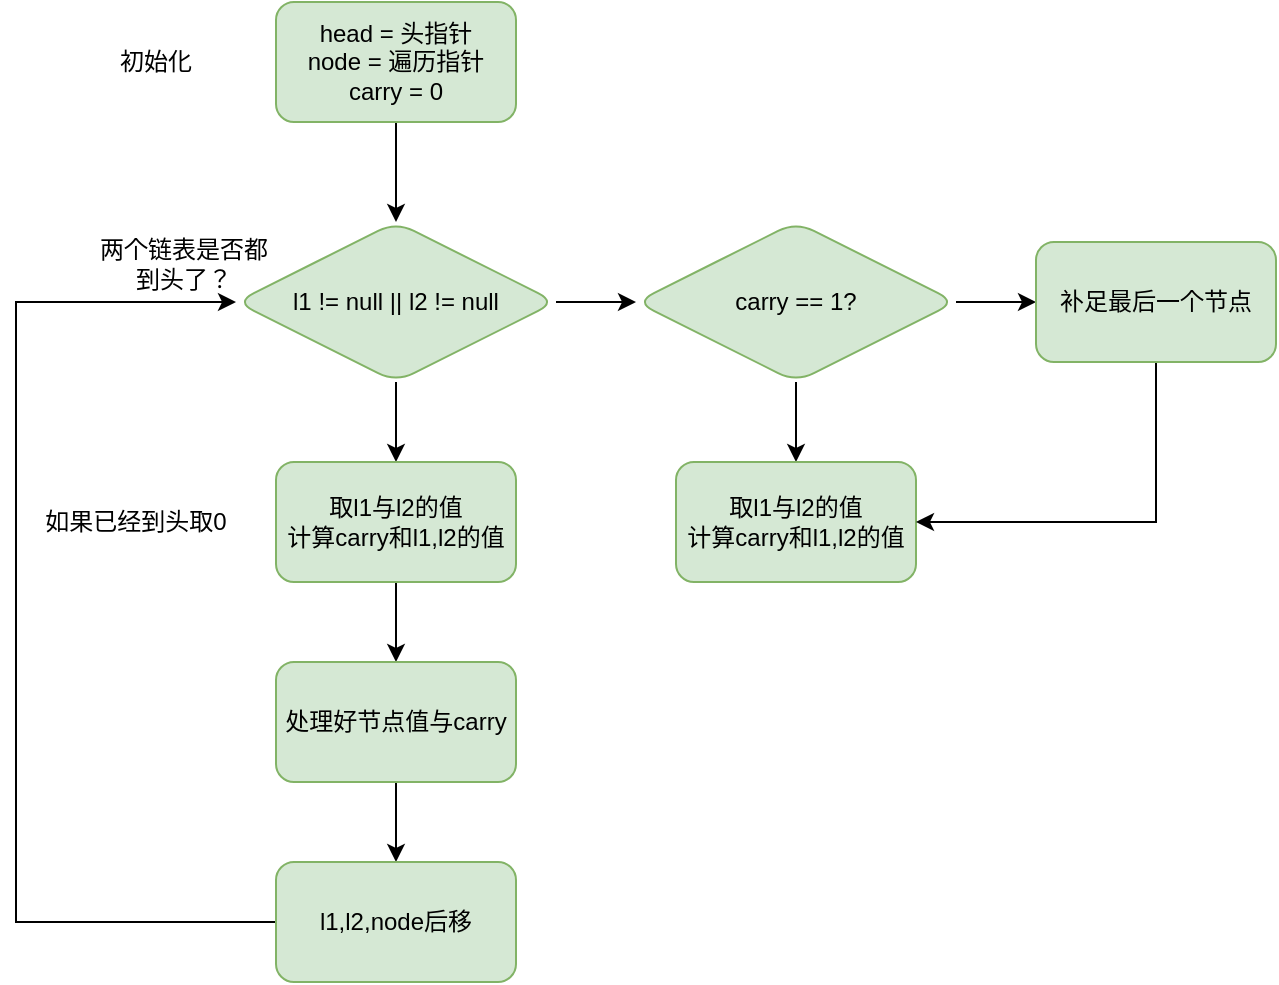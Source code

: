 <mxfile version="18.0.8" type="github">
  <diagram id="IdcRXWdaryGPcpSCj7aF" name="第 1 页">
    <mxGraphModel dx="920" dy="513" grid="1" gridSize="10" guides="1" tooltips="1" connect="1" arrows="1" fold="1" page="1" pageScale="1" pageWidth="827" pageHeight="1169" math="0" shadow="0">
      <root>
        <mxCell id="0" />
        <mxCell id="1" parent="0" />
        <mxCell id="ftLn0NBK0evGYFQgJe23-5" value="" style="edgeStyle=orthogonalEdgeStyle;rounded=0;orthogonalLoop=1;jettySize=auto;html=1;" edge="1" parent="1" source="ftLn0NBK0evGYFQgJe23-1" target="ftLn0NBK0evGYFQgJe23-4">
          <mxGeometry relative="1" as="geometry" />
        </mxCell>
        <mxCell id="ftLn0NBK0evGYFQgJe23-1" value="head = 头指针&lt;br&gt;node = 遍历指针&lt;br&gt;carry = 0" style="rounded=1;whiteSpace=wrap;html=1;fillColor=#d5e8d4;strokeColor=#82b366;" vertex="1" parent="1">
          <mxGeometry x="190" y="90" width="120" height="60" as="geometry" />
        </mxCell>
        <mxCell id="ftLn0NBK0evGYFQgJe23-2" value="初始化" style="text;html=1;strokeColor=none;fillColor=none;align=center;verticalAlign=middle;whiteSpace=wrap;rounded=0;" vertex="1" parent="1">
          <mxGeometry x="100" y="105" width="60" height="30" as="geometry" />
        </mxCell>
        <mxCell id="ftLn0NBK0evGYFQgJe23-11" value="" style="edgeStyle=orthogonalEdgeStyle;rounded=0;orthogonalLoop=1;jettySize=auto;html=1;" edge="1" parent="1" source="ftLn0NBK0evGYFQgJe23-4" target="ftLn0NBK0evGYFQgJe23-7">
          <mxGeometry relative="1" as="geometry" />
        </mxCell>
        <mxCell id="ftLn0NBK0evGYFQgJe23-17" value="" style="edgeStyle=orthogonalEdgeStyle;rounded=0;orthogonalLoop=1;jettySize=auto;html=1;" edge="1" parent="1" source="ftLn0NBK0evGYFQgJe23-4" target="ftLn0NBK0evGYFQgJe23-16">
          <mxGeometry relative="1" as="geometry" />
        </mxCell>
        <mxCell id="ftLn0NBK0evGYFQgJe23-4" value="l1 != null || l2 != null" style="rhombus;whiteSpace=wrap;html=1;fillColor=#d5e8d4;strokeColor=#82b366;rounded=1;" vertex="1" parent="1">
          <mxGeometry x="170" y="200" width="160" height="80" as="geometry" />
        </mxCell>
        <mxCell id="ftLn0NBK0evGYFQgJe23-6" value="两个链表是否都到头了？" style="text;html=1;strokeColor=none;fillColor=none;align=center;verticalAlign=middle;whiteSpace=wrap;rounded=0;" vertex="1" parent="1">
          <mxGeometry x="99" y="206" width="90" height="30" as="geometry" />
        </mxCell>
        <mxCell id="ftLn0NBK0evGYFQgJe23-12" value="" style="edgeStyle=orthogonalEdgeStyle;rounded=0;orthogonalLoop=1;jettySize=auto;html=1;" edge="1" parent="1" source="ftLn0NBK0evGYFQgJe23-7" target="ftLn0NBK0evGYFQgJe23-9">
          <mxGeometry relative="1" as="geometry" />
        </mxCell>
        <mxCell id="ftLn0NBK0evGYFQgJe23-7" value="取l1与l2的值&lt;br&gt;计算carry和l1,l2的值" style="rounded=1;whiteSpace=wrap;html=1;fillColor=#d5e8d4;strokeColor=#82b366;" vertex="1" parent="1">
          <mxGeometry x="190" y="320" width="120" height="60" as="geometry" />
        </mxCell>
        <mxCell id="ftLn0NBK0evGYFQgJe23-8" value="如果已经到头取0" style="text;html=1;strokeColor=none;fillColor=none;align=center;verticalAlign=middle;whiteSpace=wrap;rounded=0;" vertex="1" parent="1">
          <mxGeometry x="70" y="335" width="100" height="30" as="geometry" />
        </mxCell>
        <mxCell id="ftLn0NBK0evGYFQgJe23-13" value="" style="edgeStyle=orthogonalEdgeStyle;rounded=0;orthogonalLoop=1;jettySize=auto;html=1;" edge="1" parent="1" source="ftLn0NBK0evGYFQgJe23-9" target="ftLn0NBK0evGYFQgJe23-10">
          <mxGeometry relative="1" as="geometry" />
        </mxCell>
        <mxCell id="ftLn0NBK0evGYFQgJe23-9" value="处理好节点值与carry" style="rounded=1;whiteSpace=wrap;html=1;fillColor=#d5e8d4;strokeColor=#82b366;" vertex="1" parent="1">
          <mxGeometry x="190" y="420" width="120" height="60" as="geometry" />
        </mxCell>
        <mxCell id="ftLn0NBK0evGYFQgJe23-14" style="edgeStyle=orthogonalEdgeStyle;rounded=0;orthogonalLoop=1;jettySize=auto;html=1;exitX=0;exitY=0.5;exitDx=0;exitDy=0;" edge="1" parent="1" source="ftLn0NBK0evGYFQgJe23-10">
          <mxGeometry relative="1" as="geometry">
            <mxPoint x="170" y="240" as="targetPoint" />
            <Array as="points">
              <mxPoint x="60" y="550" />
              <mxPoint x="60" y="240" />
            </Array>
          </mxGeometry>
        </mxCell>
        <mxCell id="ftLn0NBK0evGYFQgJe23-10" value="l1,l2,node后移" style="rounded=1;whiteSpace=wrap;html=1;fillColor=#d5e8d4;strokeColor=#82b366;" vertex="1" parent="1">
          <mxGeometry x="190" y="520" width="120" height="60" as="geometry" />
        </mxCell>
        <mxCell id="ftLn0NBK0evGYFQgJe23-20" value="" style="edgeStyle=orthogonalEdgeStyle;rounded=0;orthogonalLoop=1;jettySize=auto;html=1;" edge="1" parent="1" source="ftLn0NBK0evGYFQgJe23-16" target="ftLn0NBK0evGYFQgJe23-19">
          <mxGeometry relative="1" as="geometry" />
        </mxCell>
        <mxCell id="ftLn0NBK0evGYFQgJe23-21" value="" style="edgeStyle=orthogonalEdgeStyle;rounded=0;orthogonalLoop=1;jettySize=auto;html=1;" edge="1" parent="1" source="ftLn0NBK0evGYFQgJe23-16" target="ftLn0NBK0evGYFQgJe23-18">
          <mxGeometry relative="1" as="geometry" />
        </mxCell>
        <mxCell id="ftLn0NBK0evGYFQgJe23-16" value="carry == 1?" style="rhombus;whiteSpace=wrap;html=1;fillColor=#d5e8d4;strokeColor=#82b366;rounded=1;" vertex="1" parent="1">
          <mxGeometry x="370" y="200" width="160" height="80" as="geometry" />
        </mxCell>
        <mxCell id="ftLn0NBK0evGYFQgJe23-18" value="取l1与l2的值&lt;br&gt;计算carry和l1,l2的值" style="rounded=1;whiteSpace=wrap;html=1;fillColor=#d5e8d4;strokeColor=#82b366;" vertex="1" parent="1">
          <mxGeometry x="390" y="320" width="120" height="60" as="geometry" />
        </mxCell>
        <mxCell id="ftLn0NBK0evGYFQgJe23-22" style="edgeStyle=orthogonalEdgeStyle;rounded=0;orthogonalLoop=1;jettySize=auto;html=1;exitX=0.5;exitY=1;exitDx=0;exitDy=0;entryX=1;entryY=0.5;entryDx=0;entryDy=0;" edge="1" parent="1" source="ftLn0NBK0evGYFQgJe23-19" target="ftLn0NBK0evGYFQgJe23-18">
          <mxGeometry relative="1" as="geometry" />
        </mxCell>
        <mxCell id="ftLn0NBK0evGYFQgJe23-19" value="补足最后一个节点" style="rounded=1;whiteSpace=wrap;html=1;fillColor=#d5e8d4;strokeColor=#82b366;" vertex="1" parent="1">
          <mxGeometry x="570" y="210" width="120" height="60" as="geometry" />
        </mxCell>
      </root>
    </mxGraphModel>
  </diagram>
</mxfile>
